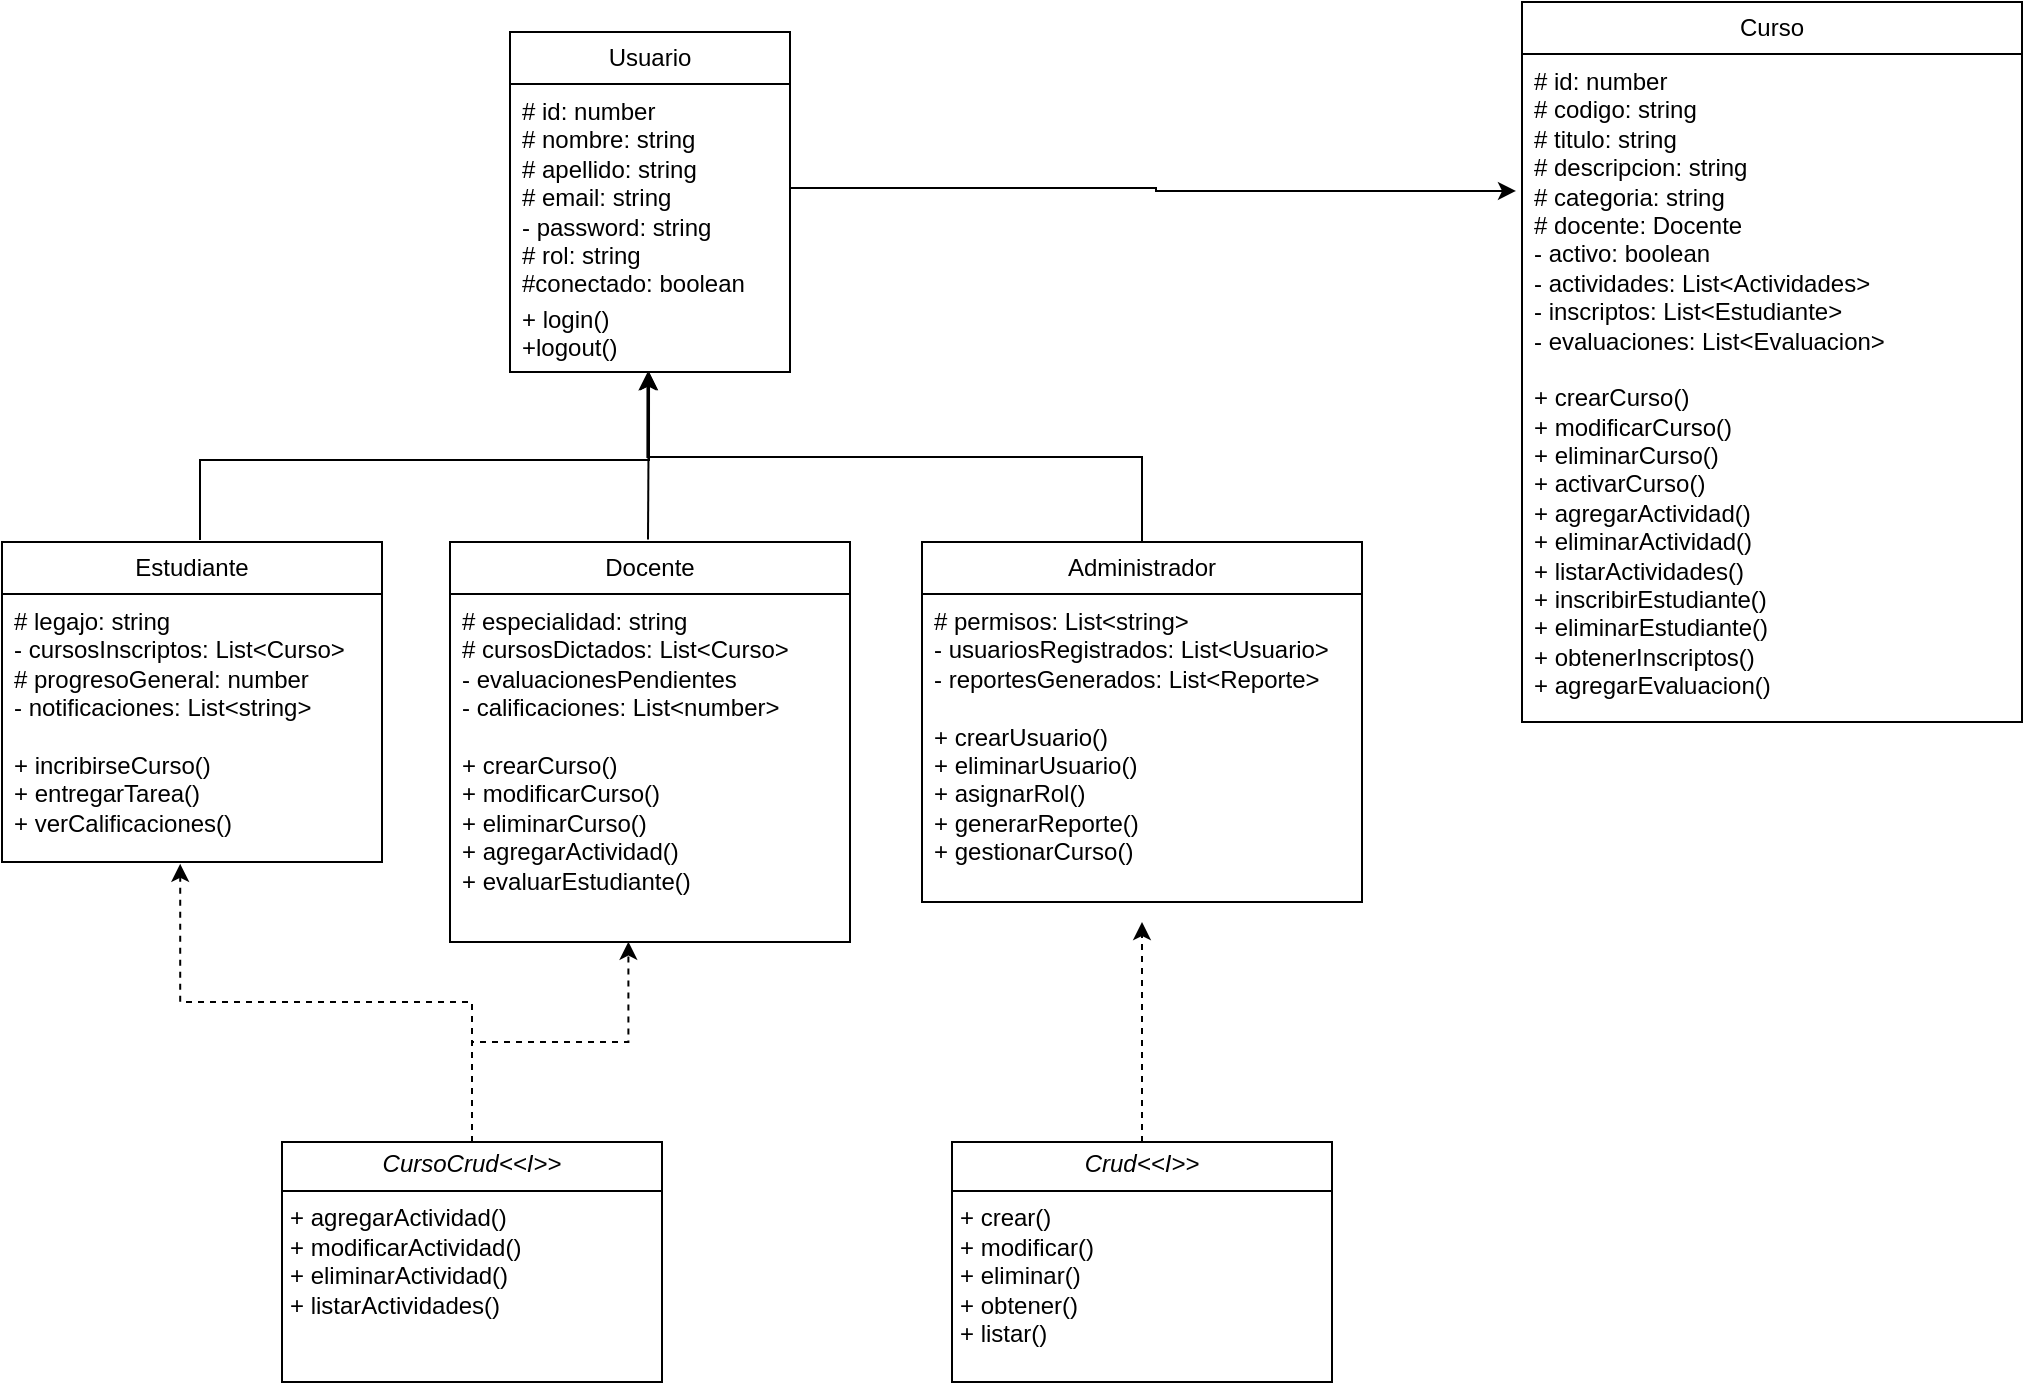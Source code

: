 <mxfile version="28.2.8">
  <diagram name="Página-1" id="vqb92KzHm6vw0gkQzpvB">
    <mxGraphModel dx="1123" dy="596" grid="1" gridSize="10" guides="1" tooltips="1" connect="1" arrows="1" fold="1" page="1" pageScale="1" pageWidth="827" pageHeight="1169" math="0" shadow="0">
      <root>
        <mxCell id="0" />
        <mxCell id="1" parent="0" />
        <mxCell id="gE4gWwd6xLO6pqEIz2K0-1" value="Usuario" style="swimlane;fontStyle=0;childLayout=stackLayout;horizontal=1;startSize=26;fillColor=none;horizontalStack=0;resizeParent=1;resizeParentMax=0;resizeLast=0;collapsible=1;marginBottom=0;whiteSpace=wrap;html=1;" parent="1" vertex="1">
          <mxGeometry x="344" y="35" width="140" height="170" as="geometry" />
        </mxCell>
        <mxCell id="gE4gWwd6xLO6pqEIz2K0-2" value="# id: number&lt;div&gt;# nombre: string&lt;div&gt;# apellido: string&lt;/div&gt;&lt;div&gt;# email: string&lt;/div&gt;&lt;/div&gt;&lt;div&gt;- password: string&lt;/div&gt;&lt;div&gt;# rol: string&lt;/div&gt;&lt;div&gt;#conectado: boolean&lt;/div&gt;" style="text;strokeColor=none;fillColor=none;align=left;verticalAlign=top;spacingLeft=4;spacingRight=4;overflow=hidden;rotatable=0;points=[[0,0.5],[1,0.5]];portConstraint=eastwest;whiteSpace=wrap;html=1;" parent="gE4gWwd6xLO6pqEIz2K0-1" vertex="1">
          <mxGeometry y="26" width="140" height="104" as="geometry" />
        </mxCell>
        <mxCell id="gE4gWwd6xLO6pqEIz2K0-4" value="+ login()&lt;div&gt;+logout()&lt;/div&gt;" style="text;strokeColor=none;fillColor=none;align=left;verticalAlign=top;spacingLeft=4;spacingRight=4;overflow=hidden;rotatable=0;points=[[0,0.5],[1,0.5]];portConstraint=eastwest;whiteSpace=wrap;html=1;" parent="gE4gWwd6xLO6pqEIz2K0-1" vertex="1">
          <mxGeometry y="130" width="140" height="40" as="geometry" />
        </mxCell>
        <mxCell id="NZ6qANrPdsnIPQe1mnq0-17" style="edgeStyle=orthogonalEdgeStyle;rounded=0;orthogonalLoop=1;jettySize=auto;html=1;entryX=0.469;entryY=1.007;entryDx=0;entryDy=0;entryPerimeter=0;dashed=1;" edge="1" parent="1" source="gE4gWwd6xLO6pqEIz2K0-5" target="ZjvFaZoW_Pr3EWX9IKla-2">
          <mxGeometry relative="1" as="geometry">
            <mxPoint x="180" y="460" as="targetPoint" />
          </mxGeometry>
        </mxCell>
        <mxCell id="gE4gWwd6xLO6pqEIz2K0-5" value="&lt;p style=&quot;margin:0px;margin-top:4px;text-align:center;&quot;&gt;&lt;i&gt;CursoCrud&amp;lt;&amp;lt;I&amp;gt;&amp;gt;&lt;/i&gt;&lt;br&gt;&lt;/p&gt;&lt;hr size=&quot;1&quot; style=&quot;border-style:solid;&quot;&gt;&lt;p style=&quot;margin:0px;margin-left:4px;&quot;&gt;+ agregarActividad()&lt;/p&gt;&lt;p style=&quot;margin:0px;margin-left:4px;&quot;&gt;+ modificarActividad()&lt;/p&gt;&lt;p style=&quot;margin:0px;margin-left:4px;&quot;&gt;+ eliminarActividad()&lt;/p&gt;&lt;p style=&quot;margin:0px;margin-left:4px;&quot;&gt;+ listarActividades()&lt;/p&gt;" style="verticalAlign=top;align=left;overflow=fill;html=1;whiteSpace=wrap;" parent="1" vertex="1">
          <mxGeometry x="230" y="590" width="190" height="120" as="geometry" />
        </mxCell>
        <mxCell id="gE4gWwd6xLO6pqEIz2K0-6" value="Curso" style="swimlane;fontStyle=0;childLayout=stackLayout;horizontal=1;startSize=26;fillColor=none;horizontalStack=0;resizeParent=1;resizeParentMax=0;resizeLast=0;collapsible=1;marginBottom=0;whiteSpace=wrap;html=1;" parent="1" vertex="1">
          <mxGeometry x="850" y="20" width="250" height="360" as="geometry" />
        </mxCell>
        <mxCell id="gE4gWwd6xLO6pqEIz2K0-7" value="# id: number&lt;div&gt;# codigo: string&lt;br&gt;&lt;div&gt;# titulo: string&lt;div&gt;# descripcion: string&lt;/div&gt;&lt;div&gt;# categoria: string&lt;/div&gt;&lt;/div&gt;&lt;/div&gt;&lt;div&gt;# docente: Docente&lt;/div&gt;&lt;div&gt;- activo: boolean&lt;/div&gt;&lt;div&gt;- actividades: List&amp;lt;Actividades&amp;gt;&lt;/div&gt;&lt;div&gt;- inscriptos: List&amp;lt;Estudiante&amp;gt;&lt;/div&gt;&lt;div&gt;- evaluaciones: List&amp;lt;Evaluacion&amp;gt;&lt;/div&gt;&lt;div&gt;&lt;br&gt;&lt;/div&gt;&lt;div&gt;+ crearCurso()&lt;/div&gt;&lt;div&gt;+ modificarCurso()&lt;/div&gt;&lt;div&gt;+ eliminarCurso()&lt;/div&gt;&lt;div&gt;+ activarCurso()&lt;/div&gt;&lt;div&gt;+ agregarActividad()&lt;/div&gt;&lt;div&gt;+ eliminarActividad()&lt;/div&gt;&lt;div&gt;+ listarActividades()&lt;/div&gt;&lt;div&gt;+ inscribirEstudiante()&lt;/div&gt;&lt;div&gt;+ eliminarEstudiante()&lt;/div&gt;&lt;div&gt;+ obtenerInscriptos()&lt;/div&gt;&lt;div&gt;+ agregarEvaluacion()&lt;/div&gt;" style="text;strokeColor=none;fillColor=none;align=left;verticalAlign=top;spacingLeft=4;spacingRight=4;overflow=hidden;rotatable=0;points=[[0,0.5],[1,0.5]];portConstraint=eastwest;whiteSpace=wrap;html=1;" parent="gE4gWwd6xLO6pqEIz2K0-6" vertex="1">
          <mxGeometry y="26" width="250" height="334" as="geometry" />
        </mxCell>
        <mxCell id="NZ6qANrPdsnIPQe1mnq0-7" style="edgeStyle=orthogonalEdgeStyle;rounded=0;orthogonalLoop=1;jettySize=auto;html=1;entryX=0.468;entryY=1.026;entryDx=0;entryDy=0;entryPerimeter=0;" edge="1" parent="1">
          <mxGeometry relative="1" as="geometry">
            <mxPoint x="413.52" y="205.0" as="targetPoint" />
            <mxPoint x="189" y="288.96" as="sourcePoint" />
            <Array as="points">
              <mxPoint x="189" y="248.96" />
              <mxPoint x="414" y="248.96" />
            </Array>
          </mxGeometry>
        </mxCell>
        <mxCell id="ZjvFaZoW_Pr3EWX9IKla-1" value="Estudiante" style="swimlane;fontStyle=0;childLayout=stackLayout;horizontal=1;startSize=26;fillColor=none;horizontalStack=0;resizeParent=1;resizeParentMax=0;resizeLast=0;collapsible=1;marginBottom=0;whiteSpace=wrap;html=1;" parent="1" vertex="1">
          <mxGeometry x="90" y="290" width="190" height="160" as="geometry" />
        </mxCell>
        <mxCell id="ZjvFaZoW_Pr3EWX9IKla-2" value="# legajo: string&lt;div&gt;- cursosInscriptos: List&amp;lt;Curso&amp;gt;&lt;/div&gt;&lt;div&gt;# progresoGeneral: number&lt;/div&gt;&lt;div&gt;- notificaciones: List&amp;lt;string&amp;gt;&lt;/div&gt;&lt;div&gt;&lt;br&gt;&lt;/div&gt;&lt;div&gt;+ incribirseCurso()&lt;/div&gt;&lt;div&gt;+ entregarTarea()&lt;/div&gt;&lt;div&gt;+ verCalificaciones()&lt;/div&gt;&lt;div&gt;&lt;br&gt;&lt;/div&gt;&lt;div&gt;&lt;br&gt;&lt;/div&gt;" style="text;strokeColor=none;fillColor=none;align=left;verticalAlign=top;spacingLeft=4;spacingRight=4;overflow=hidden;rotatable=0;points=[[0,0.5],[1,0.5]];portConstraint=eastwest;whiteSpace=wrap;html=1;" parent="ZjvFaZoW_Pr3EWX9IKla-1" vertex="1">
          <mxGeometry y="26" width="190" height="134" as="geometry" />
        </mxCell>
        <mxCell id="ZjvFaZoW_Pr3EWX9IKla-7" value="Docente" style="swimlane;fontStyle=0;childLayout=stackLayout;horizontal=1;startSize=26;fillColor=none;horizontalStack=0;resizeParent=1;resizeParentMax=0;resizeLast=0;collapsible=1;marginBottom=0;whiteSpace=wrap;html=1;" parent="1" vertex="1">
          <mxGeometry x="314" y="290" width="200" height="200" as="geometry" />
        </mxCell>
        <mxCell id="ZjvFaZoW_Pr3EWX9IKla-8" value="# especialidad: string&lt;div&gt;# cursosDictados: List&amp;lt;Curso&amp;gt;&lt;/div&gt;&lt;div&gt;- evaluacionesPendientes&lt;/div&gt;&lt;div&gt;- calificaciones: List&amp;lt;number&amp;gt;&lt;/div&gt;&lt;div&gt;&lt;br&gt;&lt;/div&gt;&lt;div&gt;+ crearCurso()&lt;/div&gt;&lt;div&gt;+ modificarCurso()&lt;/div&gt;&lt;div&gt;+ eliminarCurso()&lt;/div&gt;&lt;div&gt;+ agregarActividad()&lt;/div&gt;&lt;div&gt;+ evaluarEstudiante()&lt;/div&gt;&lt;div&gt;&lt;br&gt;&lt;/div&gt;" style="text;strokeColor=none;fillColor=none;align=left;verticalAlign=top;spacingLeft=4;spacingRight=4;overflow=hidden;rotatable=0;points=[[0,0.5],[1,0.5]];portConstraint=eastwest;whiteSpace=wrap;html=1;" parent="ZjvFaZoW_Pr3EWX9IKla-7" vertex="1">
          <mxGeometry y="26" width="200" height="174" as="geometry" />
        </mxCell>
        <mxCell id="NZ6qANrPdsnIPQe1mnq0-6" style="edgeStyle=orthogonalEdgeStyle;rounded=0;orthogonalLoop=1;jettySize=auto;html=1;entryX=0.491;entryY=1.003;entryDx=0;entryDy=0;entryPerimeter=0;" edge="1" parent="1" source="ZjvFaZoW_Pr3EWX9IKla-10" target="gE4gWwd6xLO6pqEIz2K0-4">
          <mxGeometry relative="1" as="geometry">
            <mxPoint x="660" y="240" as="targetPoint" />
          </mxGeometry>
        </mxCell>
        <mxCell id="ZjvFaZoW_Pr3EWX9IKla-10" value="Administrador" style="swimlane;fontStyle=0;childLayout=stackLayout;horizontal=1;startSize=26;fillColor=none;horizontalStack=0;resizeParent=1;resizeParentMax=0;resizeLast=0;collapsible=1;marginBottom=0;whiteSpace=wrap;html=1;" parent="1" vertex="1">
          <mxGeometry x="550" y="290" width="220" height="180" as="geometry" />
        </mxCell>
        <mxCell id="ZjvFaZoW_Pr3EWX9IKla-11" value="# permisos: List&amp;lt;string&amp;gt;&lt;br&gt;&lt;div&gt;- usuariosRegistrados: List&amp;lt;Usuario&amp;gt;&lt;/div&gt;&lt;div&gt;- reportesGenerados: List&amp;lt;Reporte&amp;gt;&lt;/div&gt;&lt;div&gt;&lt;br&gt;&lt;/div&gt;&lt;div&gt;+ crearUsuario()&lt;/div&gt;&lt;div&gt;+ eliminarUsuario()&lt;/div&gt;&lt;div&gt;+ asignarRol()&lt;/div&gt;&lt;div&gt;+ generarReporte()&lt;/div&gt;&lt;div&gt;+ gestionarCurso()&lt;/div&gt;" style="text;strokeColor=none;fillColor=none;align=left;verticalAlign=top;spacingLeft=4;spacingRight=4;overflow=hidden;rotatable=0;points=[[0,0.5],[1,0.5]];portConstraint=eastwest;whiteSpace=wrap;html=1;" parent="ZjvFaZoW_Pr3EWX9IKla-10" vertex="1">
          <mxGeometry y="26" width="220" height="154" as="geometry" />
        </mxCell>
        <mxCell id="NZ6qANrPdsnIPQe1mnq0-10" style="edgeStyle=orthogonalEdgeStyle;rounded=0;orthogonalLoop=1;jettySize=auto;html=1;dashed=1;" edge="1" parent="1" source="NZ6qANrPdsnIPQe1mnq0-1">
          <mxGeometry relative="1" as="geometry">
            <mxPoint x="660" y="480" as="targetPoint" />
          </mxGeometry>
        </mxCell>
        <mxCell id="NZ6qANrPdsnIPQe1mnq0-1" value="&lt;p style=&quot;margin:0px;margin-top:4px;text-align:center;&quot;&gt;&lt;i&gt;Crud&amp;lt;&amp;lt;I&amp;gt;&amp;gt;&lt;/i&gt;&lt;br&gt;&lt;/p&gt;&lt;hr size=&quot;1&quot; style=&quot;border-style:solid;&quot;&gt;&lt;p style=&quot;margin:0px;margin-left:4px;&quot;&gt;+ crear()&lt;/p&gt;&lt;p style=&quot;margin:0px;margin-left:4px;&quot;&gt;+ modificar()&lt;/p&gt;&lt;p style=&quot;margin:0px;margin-left:4px;&quot;&gt;+ eliminar()&lt;/p&gt;&lt;p style=&quot;margin:0px;margin-left:4px;&quot;&gt;+ obtener()&lt;/p&gt;&lt;p style=&quot;margin:0px;margin-left:4px;&quot;&gt;+ listar()&lt;/p&gt;" style="verticalAlign=top;align=left;overflow=fill;html=1;whiteSpace=wrap;" vertex="1" parent="1">
          <mxGeometry x="565" y="590" width="190" height="120" as="geometry" />
        </mxCell>
        <mxCell id="NZ6qANrPdsnIPQe1mnq0-2" value="" style="endArrow=classic;html=1;rounded=0;entryX=0.482;entryY=1.041;entryDx=0;entryDy=0;entryPerimeter=0;exitX=0.485;exitY=0.002;exitDx=0;exitDy=0;exitPerimeter=0;" edge="1" parent="1">
          <mxGeometry width="50" height="50" relative="1" as="geometry">
            <mxPoint x="413" y="288.76" as="sourcePoint" />
            <mxPoint x="413.48" y="205" as="targetPoint" />
          </mxGeometry>
        </mxCell>
        <mxCell id="NZ6qANrPdsnIPQe1mnq0-13" style="edgeStyle=orthogonalEdgeStyle;rounded=0;orthogonalLoop=1;jettySize=auto;html=1;entryX=-0.012;entryY=0.205;entryDx=0;entryDy=0;entryPerimeter=0;" edge="1" parent="1" source="gE4gWwd6xLO6pqEIz2K0-2" target="gE4gWwd6xLO6pqEIz2K0-7">
          <mxGeometry relative="1" as="geometry" />
        </mxCell>
        <mxCell id="NZ6qANrPdsnIPQe1mnq0-15" style="edgeStyle=orthogonalEdgeStyle;rounded=0;orthogonalLoop=1;jettySize=auto;html=1;entryX=0.446;entryY=0.999;entryDx=0;entryDy=0;entryPerimeter=0;dashed=1;" edge="1" parent="1" source="gE4gWwd6xLO6pqEIz2K0-5" target="ZjvFaZoW_Pr3EWX9IKla-8">
          <mxGeometry relative="1" as="geometry" />
        </mxCell>
      </root>
    </mxGraphModel>
  </diagram>
</mxfile>

